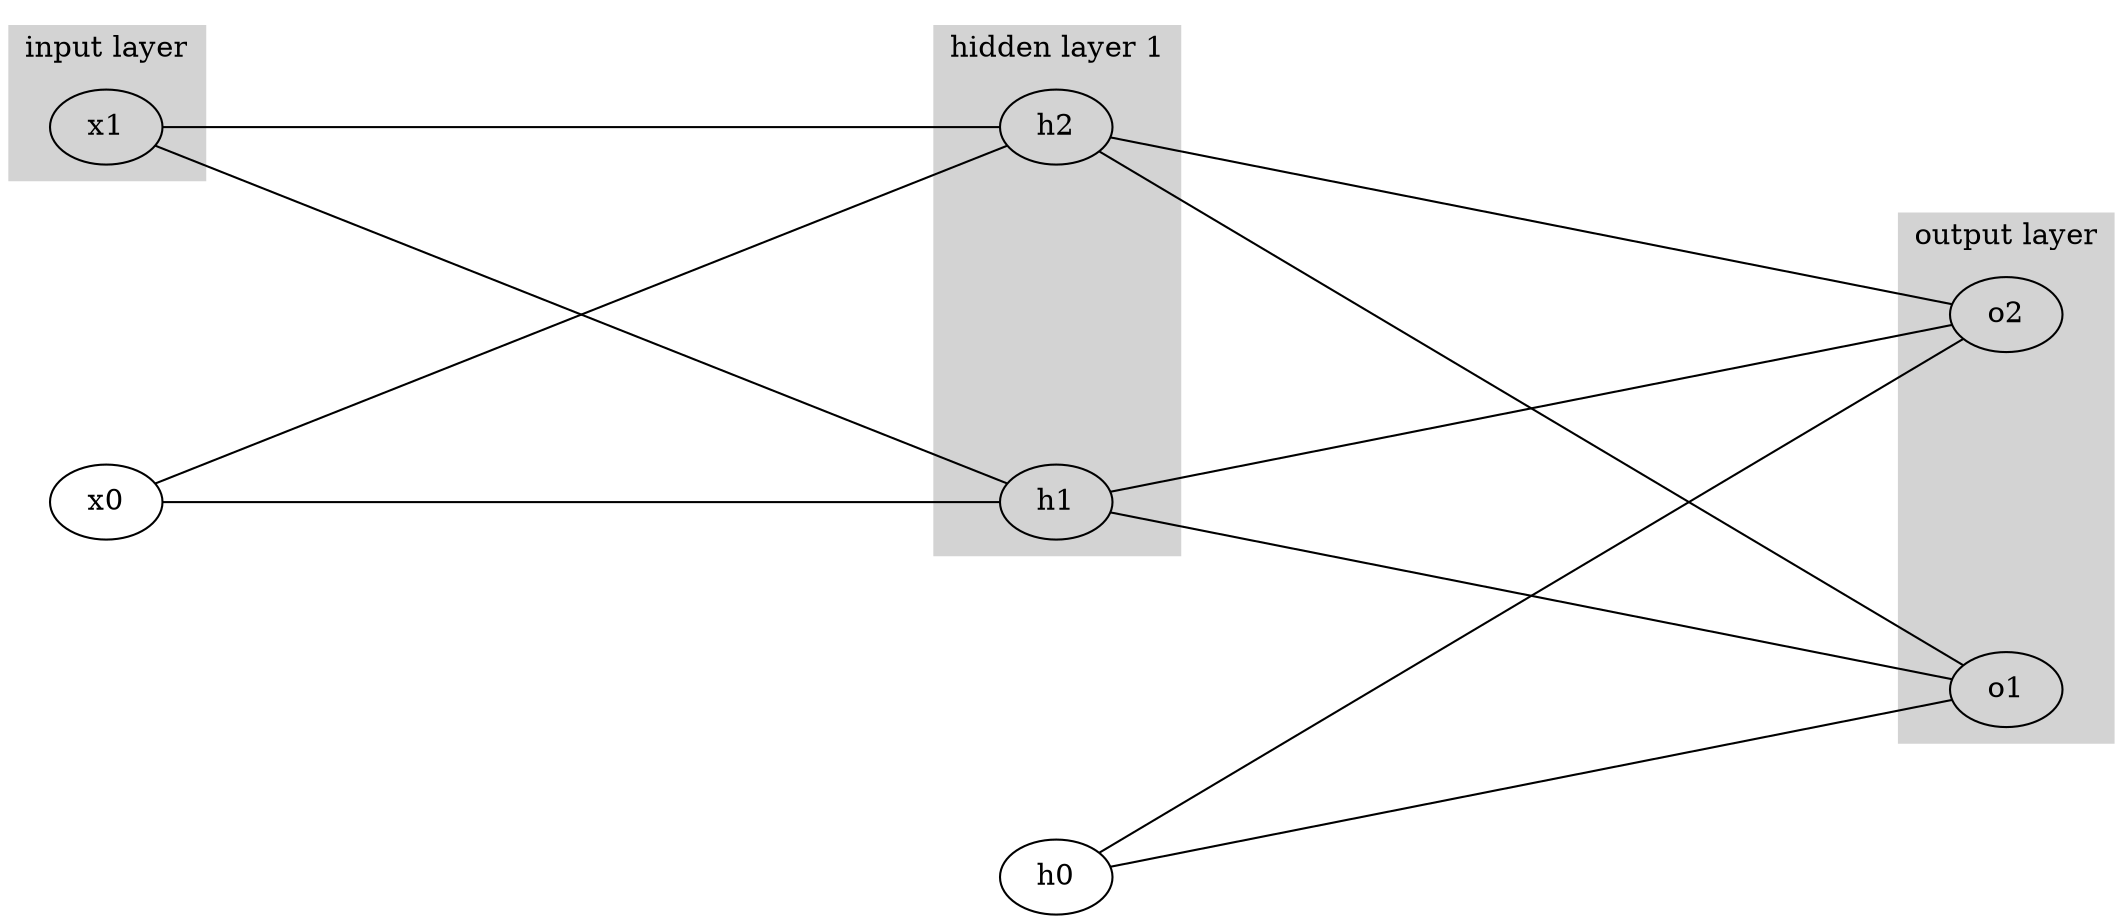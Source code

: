 graph nn {
  rankdir=LR;
  ranksep="5 equally";
  nodesep="2 equally";
  splines=line;
  subgraph cluster_i {
    style=filled;
    peripheries=0;
    label="input layer";
	x1
  }
  subgraph cluster_h {
    style=filled;
    peripheries=0;
    label="hidden layer 1";

    h2
	h1
  }
  subgraph cluster_o {
    style=filled;
    peripheries=0;
    label="output layer";
    o2
    o1
  }
  x0 -- h1;
  x0 -- h2;
  x1 -- h1;
  x1 -- h2;
  h0 -- o1;
  h1 -- o1;
  h2 -- o1;
  h0 -- o2;
  h1 -- o2;
  h2 -- o2;
}
